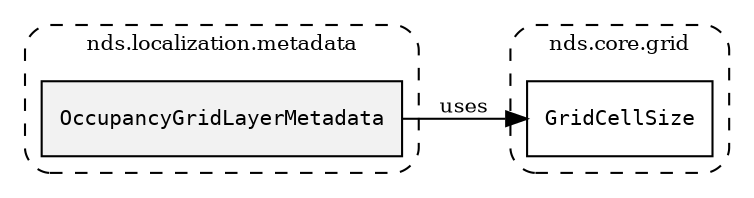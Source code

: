 /**
 * This dot file creates symbol collaboration diagram for OccupancyGridLayerMetadata.
 */
digraph ZSERIO
{
    node [shape=box, fontsize=10];
    rankdir="LR";
    fontsize=10;
    tooltip="OccupancyGridLayerMetadata collaboration diagram";

    subgraph "cluster_nds.localization.metadata"
    {
        style="dashed, rounded";
        label="nds.localization.metadata";
        tooltip="Package nds.localization.metadata";
        href="../../../content/packages/nds.localization.metadata.html#Package-nds-localization-metadata";
        target="_parent";

        "OccupancyGridLayerMetadata" [style="filled", fillcolor="#0000000D", target="_parent", label=<<font face="monospace"><table align="center" border="0" cellspacing="0" cellpadding="0"><tr><td href="../../../content/packages/nds.localization.metadata.html#Structure-OccupancyGridLayerMetadata" title="Structure defined in nds.localization.metadata">OccupancyGridLayerMetadata</td></tr></table></font>>];
    }

    subgraph "cluster_nds.core.grid"
    {
        style="dashed, rounded";
        label="nds.core.grid";
        tooltip="Package nds.core.grid";
        href="../../../content/packages/nds.core.grid.html#Package-nds-core-grid";
        target="_parent";

        "GridCellSize" [target="_parent", label=<<font face="monospace"><table align="center" border="0" cellspacing="0" cellpadding="0"><tr><td href="../../../content/packages/nds.core.grid.html#Subtype-GridCellSize" title="Subtype defined in nds.core.grid">GridCellSize</td></tr></table></font>>];
    }

    "OccupancyGridLayerMetadata" -> "GridCellSize" [label="uses", fontsize=10];
}

